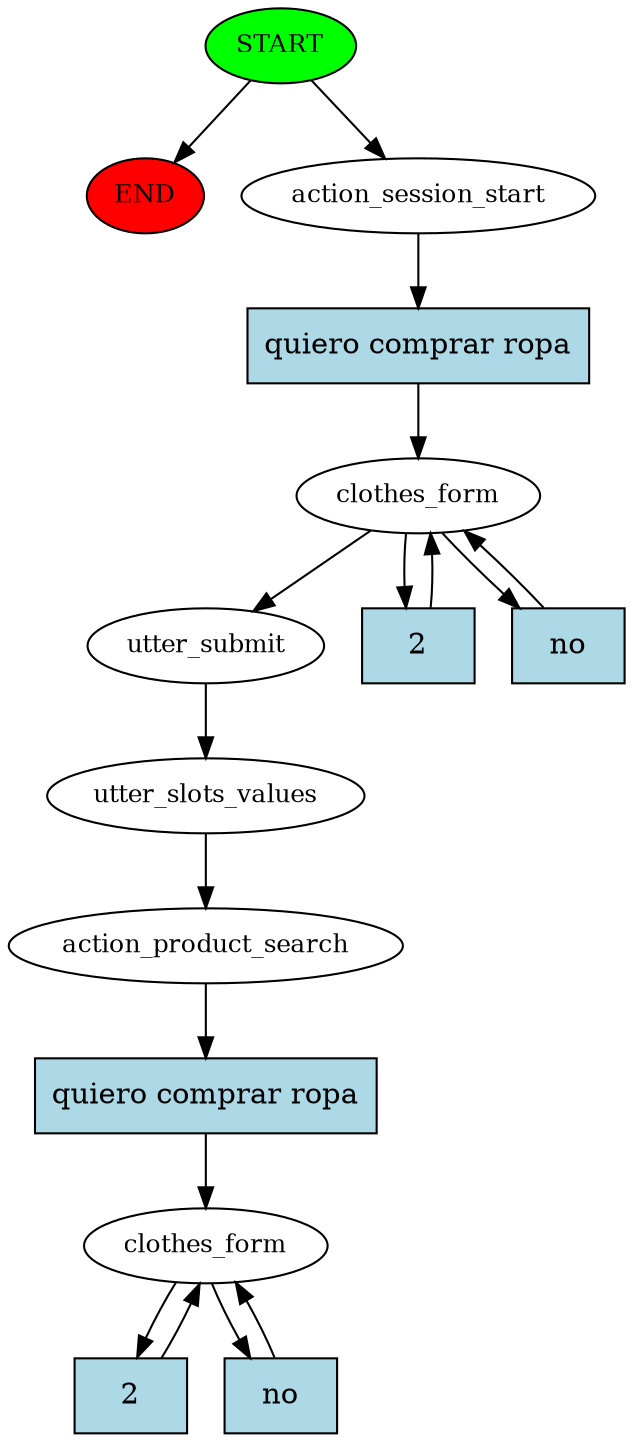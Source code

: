digraph  {
0 [class="start active", fillcolor=green, fontsize=12, label=START, style=filled];
"-1" [class=end, fillcolor=red, fontsize=12, label=END, style=filled];
1 [class=active, fontsize=12, label=action_session_start];
2 [class=active, fontsize=12, label=clothes_form];
9 [class=active, fontsize=12, label=utter_submit];
10 [class=active, fontsize=12, label=utter_slots_values];
11 [class=active, fontsize=12, label=action_product_search];
12 [class="active dashed", fontsize=12, label=clothes_form];
19 [class="intent active", fillcolor=lightblue, label="quiero comprar ropa", shape=rect, style=filled];
20 [class="intent active", fillcolor=lightblue, label=2, shape=rect, style=filled];
21 [class="intent active", fillcolor=lightblue, label=no, shape=rect, style=filled];
22 [class="intent active", fillcolor=lightblue, label="quiero comprar ropa", shape=rect, style=filled];
23 [class="intent active", fillcolor=lightblue, label=2, shape=rect, style=filled];
24 [class="intent active", fillcolor=lightblue, label=no, shape=rect, style=filled];
0 -> "-1"  [class="", key=NONE, label=""];
0 -> 1  [class=active, key=NONE, label=""];
1 -> 19  [class=active, key=0];
2 -> 9  [class=active, key=NONE, label=""];
2 -> 20  [class=active, key=0];
2 -> 21  [class=active, key=0];
9 -> 10  [class=active, key=NONE, label=""];
10 -> 11  [class=active, key=NONE, label=""];
11 -> 22  [class=active, key=0];
12 -> 23  [class=active, key=0];
12 -> 24  [class=active, key=0];
19 -> 2  [class=active, key=0];
20 -> 2  [class=active, key=0];
21 -> 2  [class=active, key=0];
22 -> 12  [class=active, key=0];
23 -> 12  [class=active, key=0];
24 -> 12  [class=active, key=0];
}
